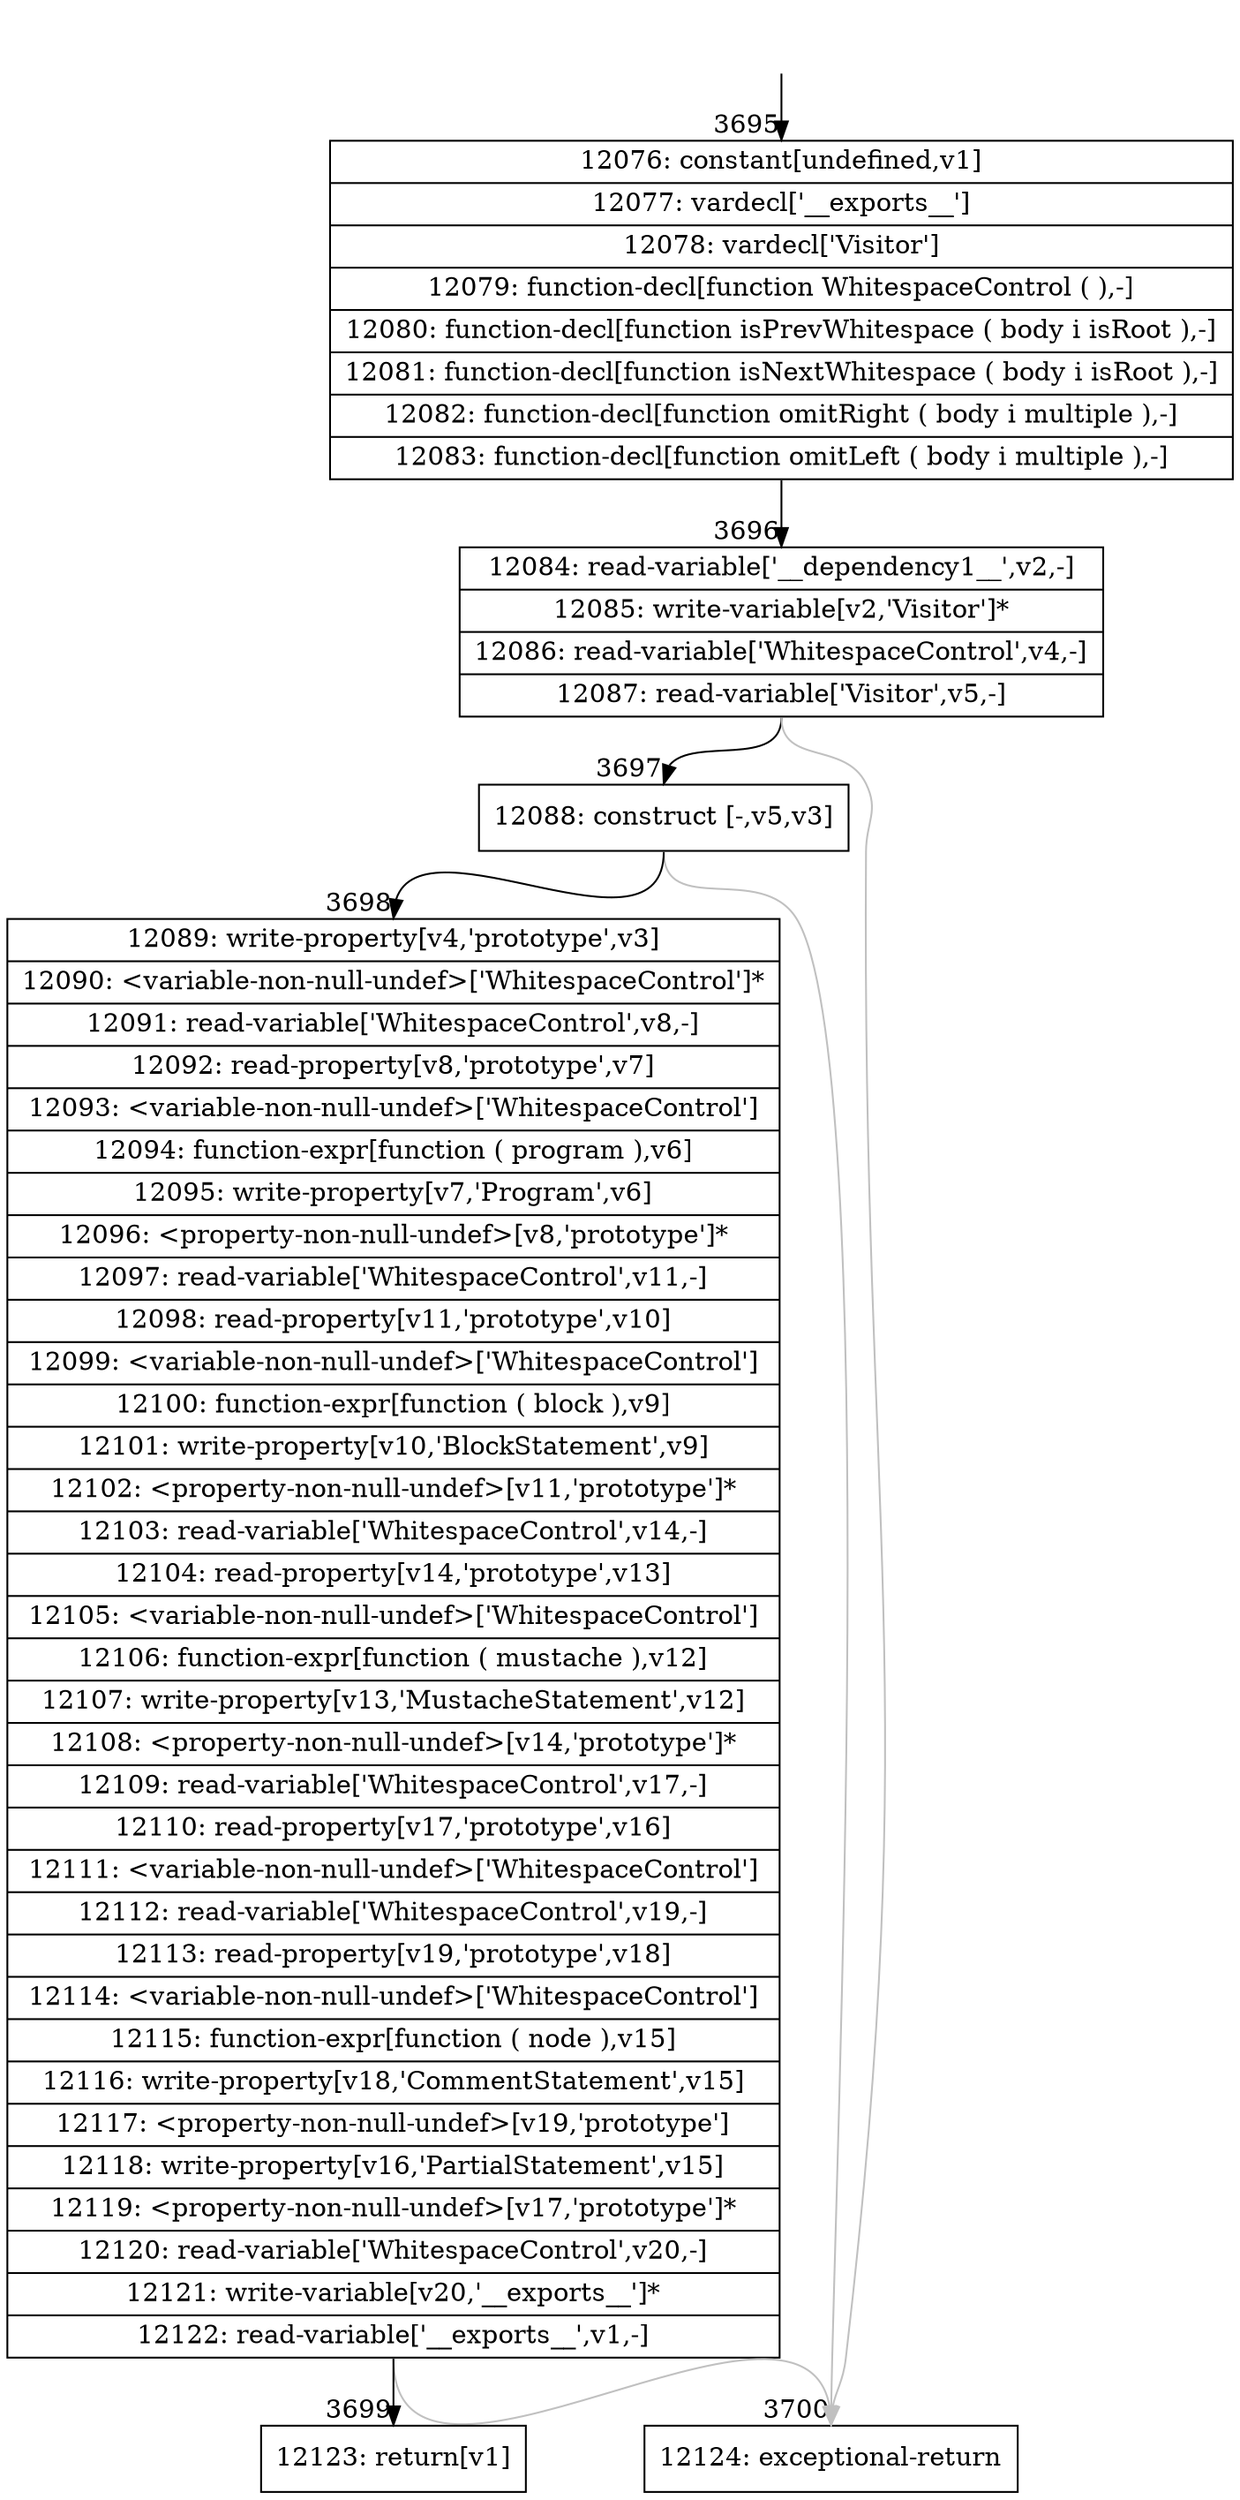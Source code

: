 digraph {
rankdir="TD"
BB_entry126[shape=none,label=""];
BB_entry126 -> BB3695 [tailport=s, headport=n, headlabel="    3695"]
BB3695 [shape=record label="{12076: constant[undefined,v1]|12077: vardecl['__exports__']|12078: vardecl['Visitor']|12079: function-decl[function WhitespaceControl ( ),-]|12080: function-decl[function isPrevWhitespace ( body i isRoot ),-]|12081: function-decl[function isNextWhitespace ( body i isRoot ),-]|12082: function-decl[function omitRight ( body i multiple ),-]|12083: function-decl[function omitLeft ( body i multiple ),-]}" ] 
BB3695 -> BB3696 [tailport=s, headport=n, headlabel="      3696"]
BB3696 [shape=record label="{12084: read-variable['__dependency1__',v2,-]|12085: write-variable[v2,'Visitor']*|12086: read-variable['WhitespaceControl',v4,-]|12087: read-variable['Visitor',v5,-]}" ] 
BB3696 -> BB3697 [tailport=s, headport=n, headlabel="      3697"]
BB3696 -> BB3700 [tailport=s, headport=n, color=gray, headlabel="      3700"]
BB3697 [shape=record label="{12088: construct [-,v5,v3]}" ] 
BB3697 -> BB3698 [tailport=s, headport=n, headlabel="      3698"]
BB3697 -> BB3700 [tailport=s, headport=n, color=gray]
BB3698 [shape=record label="{12089: write-property[v4,'prototype',v3]|12090: \<variable-non-null-undef\>['WhitespaceControl']*|12091: read-variable['WhitespaceControl',v8,-]|12092: read-property[v8,'prototype',v7]|12093: \<variable-non-null-undef\>['WhitespaceControl']|12094: function-expr[function ( program ),v6]|12095: write-property[v7,'Program',v6]|12096: \<property-non-null-undef\>[v8,'prototype']*|12097: read-variable['WhitespaceControl',v11,-]|12098: read-property[v11,'prototype',v10]|12099: \<variable-non-null-undef\>['WhitespaceControl']|12100: function-expr[function ( block ),v9]|12101: write-property[v10,'BlockStatement',v9]|12102: \<property-non-null-undef\>[v11,'prototype']*|12103: read-variable['WhitespaceControl',v14,-]|12104: read-property[v14,'prototype',v13]|12105: \<variable-non-null-undef\>['WhitespaceControl']|12106: function-expr[function ( mustache ),v12]|12107: write-property[v13,'MustacheStatement',v12]|12108: \<property-non-null-undef\>[v14,'prototype']*|12109: read-variable['WhitespaceControl',v17,-]|12110: read-property[v17,'prototype',v16]|12111: \<variable-non-null-undef\>['WhitespaceControl']|12112: read-variable['WhitespaceControl',v19,-]|12113: read-property[v19,'prototype',v18]|12114: \<variable-non-null-undef\>['WhitespaceControl']|12115: function-expr[function ( node ),v15]|12116: write-property[v18,'CommentStatement',v15]|12117: \<property-non-null-undef\>[v19,'prototype']|12118: write-property[v16,'PartialStatement',v15]|12119: \<property-non-null-undef\>[v17,'prototype']*|12120: read-variable['WhitespaceControl',v20,-]|12121: write-variable[v20,'__exports__']*|12122: read-variable['__exports__',v1,-]}" ] 
BB3698 -> BB3699 [tailport=s, headport=n, headlabel="      3699"]
BB3698 -> BB3700 [tailport=s, headport=n, color=gray]
BB3699 [shape=record label="{12123: return[v1]}" ] 
BB3700 [shape=record label="{12124: exceptional-return}" ] 
//#$~ 1781
}
